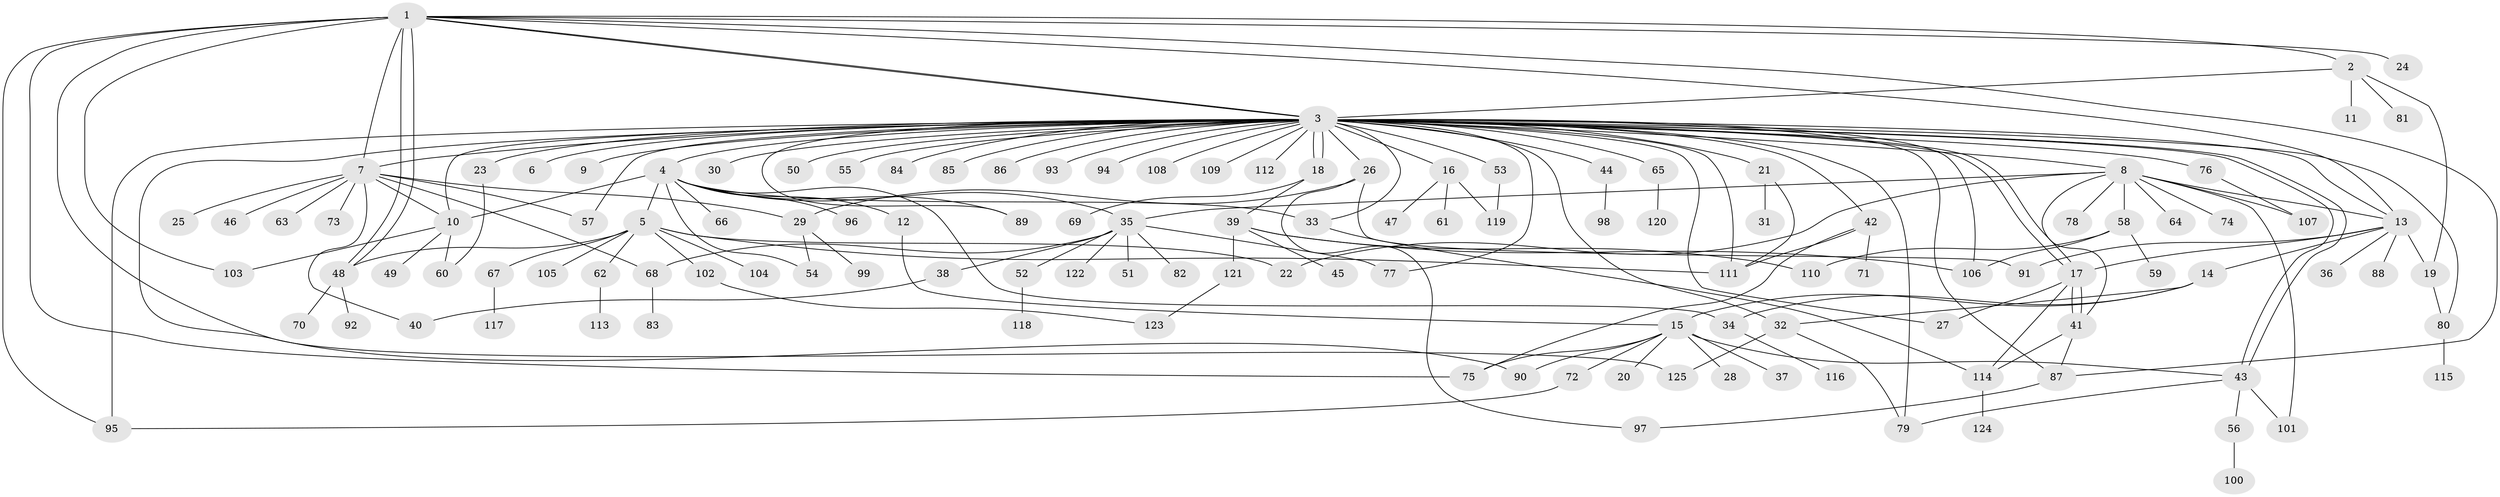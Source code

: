// Generated by graph-tools (version 1.1) at 2025/11/02/27/25 16:11:09]
// undirected, 125 vertices, 182 edges
graph export_dot {
graph [start="1"]
  node [color=gray90,style=filled];
  1;
  2;
  3;
  4;
  5;
  6;
  7;
  8;
  9;
  10;
  11;
  12;
  13;
  14;
  15;
  16;
  17;
  18;
  19;
  20;
  21;
  22;
  23;
  24;
  25;
  26;
  27;
  28;
  29;
  30;
  31;
  32;
  33;
  34;
  35;
  36;
  37;
  38;
  39;
  40;
  41;
  42;
  43;
  44;
  45;
  46;
  47;
  48;
  49;
  50;
  51;
  52;
  53;
  54;
  55;
  56;
  57;
  58;
  59;
  60;
  61;
  62;
  63;
  64;
  65;
  66;
  67;
  68;
  69;
  70;
  71;
  72;
  73;
  74;
  75;
  76;
  77;
  78;
  79;
  80;
  81;
  82;
  83;
  84;
  85;
  86;
  87;
  88;
  89;
  90;
  91;
  92;
  93;
  94;
  95;
  96;
  97;
  98;
  99;
  100;
  101;
  102;
  103;
  104;
  105;
  106;
  107;
  108;
  109;
  110;
  111;
  112;
  113;
  114;
  115;
  116;
  117;
  118;
  119;
  120;
  121;
  122;
  123;
  124;
  125;
  1 -- 2;
  1 -- 3;
  1 -- 3;
  1 -- 7;
  1 -- 13;
  1 -- 24;
  1 -- 48;
  1 -- 48;
  1 -- 75;
  1 -- 87;
  1 -- 95;
  1 -- 103;
  1 -- 125;
  2 -- 3;
  2 -- 11;
  2 -- 19;
  2 -- 81;
  3 -- 4;
  3 -- 6;
  3 -- 7;
  3 -- 8;
  3 -- 9;
  3 -- 10;
  3 -- 13;
  3 -- 16;
  3 -- 17;
  3 -- 17;
  3 -- 18;
  3 -- 18;
  3 -- 21;
  3 -- 23;
  3 -- 26;
  3 -- 27;
  3 -- 30;
  3 -- 32;
  3 -- 33;
  3 -- 42;
  3 -- 43;
  3 -- 43;
  3 -- 44;
  3 -- 50;
  3 -- 53;
  3 -- 55;
  3 -- 57;
  3 -- 65;
  3 -- 76;
  3 -- 77;
  3 -- 79;
  3 -- 80;
  3 -- 84;
  3 -- 85;
  3 -- 86;
  3 -- 87;
  3 -- 89;
  3 -- 90;
  3 -- 93;
  3 -- 94;
  3 -- 95;
  3 -- 106;
  3 -- 108;
  3 -- 109;
  3 -- 111;
  3 -- 112;
  4 -- 5;
  4 -- 10;
  4 -- 12;
  4 -- 33;
  4 -- 34;
  4 -- 35;
  4 -- 54;
  4 -- 66;
  4 -- 89;
  4 -- 96;
  5 -- 22;
  5 -- 48;
  5 -- 62;
  5 -- 67;
  5 -- 102;
  5 -- 104;
  5 -- 105;
  5 -- 111;
  7 -- 10;
  7 -- 25;
  7 -- 29;
  7 -- 40;
  7 -- 46;
  7 -- 57;
  7 -- 63;
  7 -- 68;
  7 -- 73;
  8 -- 13;
  8 -- 22;
  8 -- 35;
  8 -- 41;
  8 -- 58;
  8 -- 64;
  8 -- 74;
  8 -- 78;
  8 -- 101;
  8 -- 107;
  10 -- 49;
  10 -- 60;
  10 -- 103;
  12 -- 15;
  13 -- 14;
  13 -- 17;
  13 -- 19;
  13 -- 36;
  13 -- 88;
  13 -- 91;
  14 -- 15;
  14 -- 32;
  14 -- 34;
  15 -- 20;
  15 -- 28;
  15 -- 37;
  15 -- 43;
  15 -- 72;
  15 -- 75;
  15 -- 90;
  16 -- 47;
  16 -- 61;
  16 -- 119;
  17 -- 27;
  17 -- 41;
  17 -- 41;
  17 -- 114;
  18 -- 39;
  18 -- 69;
  19 -- 80;
  21 -- 31;
  21 -- 111;
  23 -- 60;
  26 -- 29;
  26 -- 91;
  26 -- 97;
  29 -- 54;
  29 -- 99;
  32 -- 79;
  32 -- 125;
  33 -- 114;
  34 -- 116;
  35 -- 38;
  35 -- 51;
  35 -- 52;
  35 -- 68;
  35 -- 77;
  35 -- 82;
  35 -- 122;
  38 -- 40;
  39 -- 45;
  39 -- 106;
  39 -- 110;
  39 -- 121;
  41 -- 87;
  41 -- 114;
  42 -- 71;
  42 -- 75;
  42 -- 111;
  43 -- 56;
  43 -- 79;
  43 -- 101;
  44 -- 98;
  48 -- 70;
  48 -- 92;
  52 -- 118;
  53 -- 119;
  56 -- 100;
  58 -- 59;
  58 -- 106;
  58 -- 110;
  62 -- 113;
  65 -- 120;
  67 -- 117;
  68 -- 83;
  72 -- 95;
  76 -- 107;
  80 -- 115;
  87 -- 97;
  102 -- 123;
  114 -- 124;
  121 -- 123;
}
